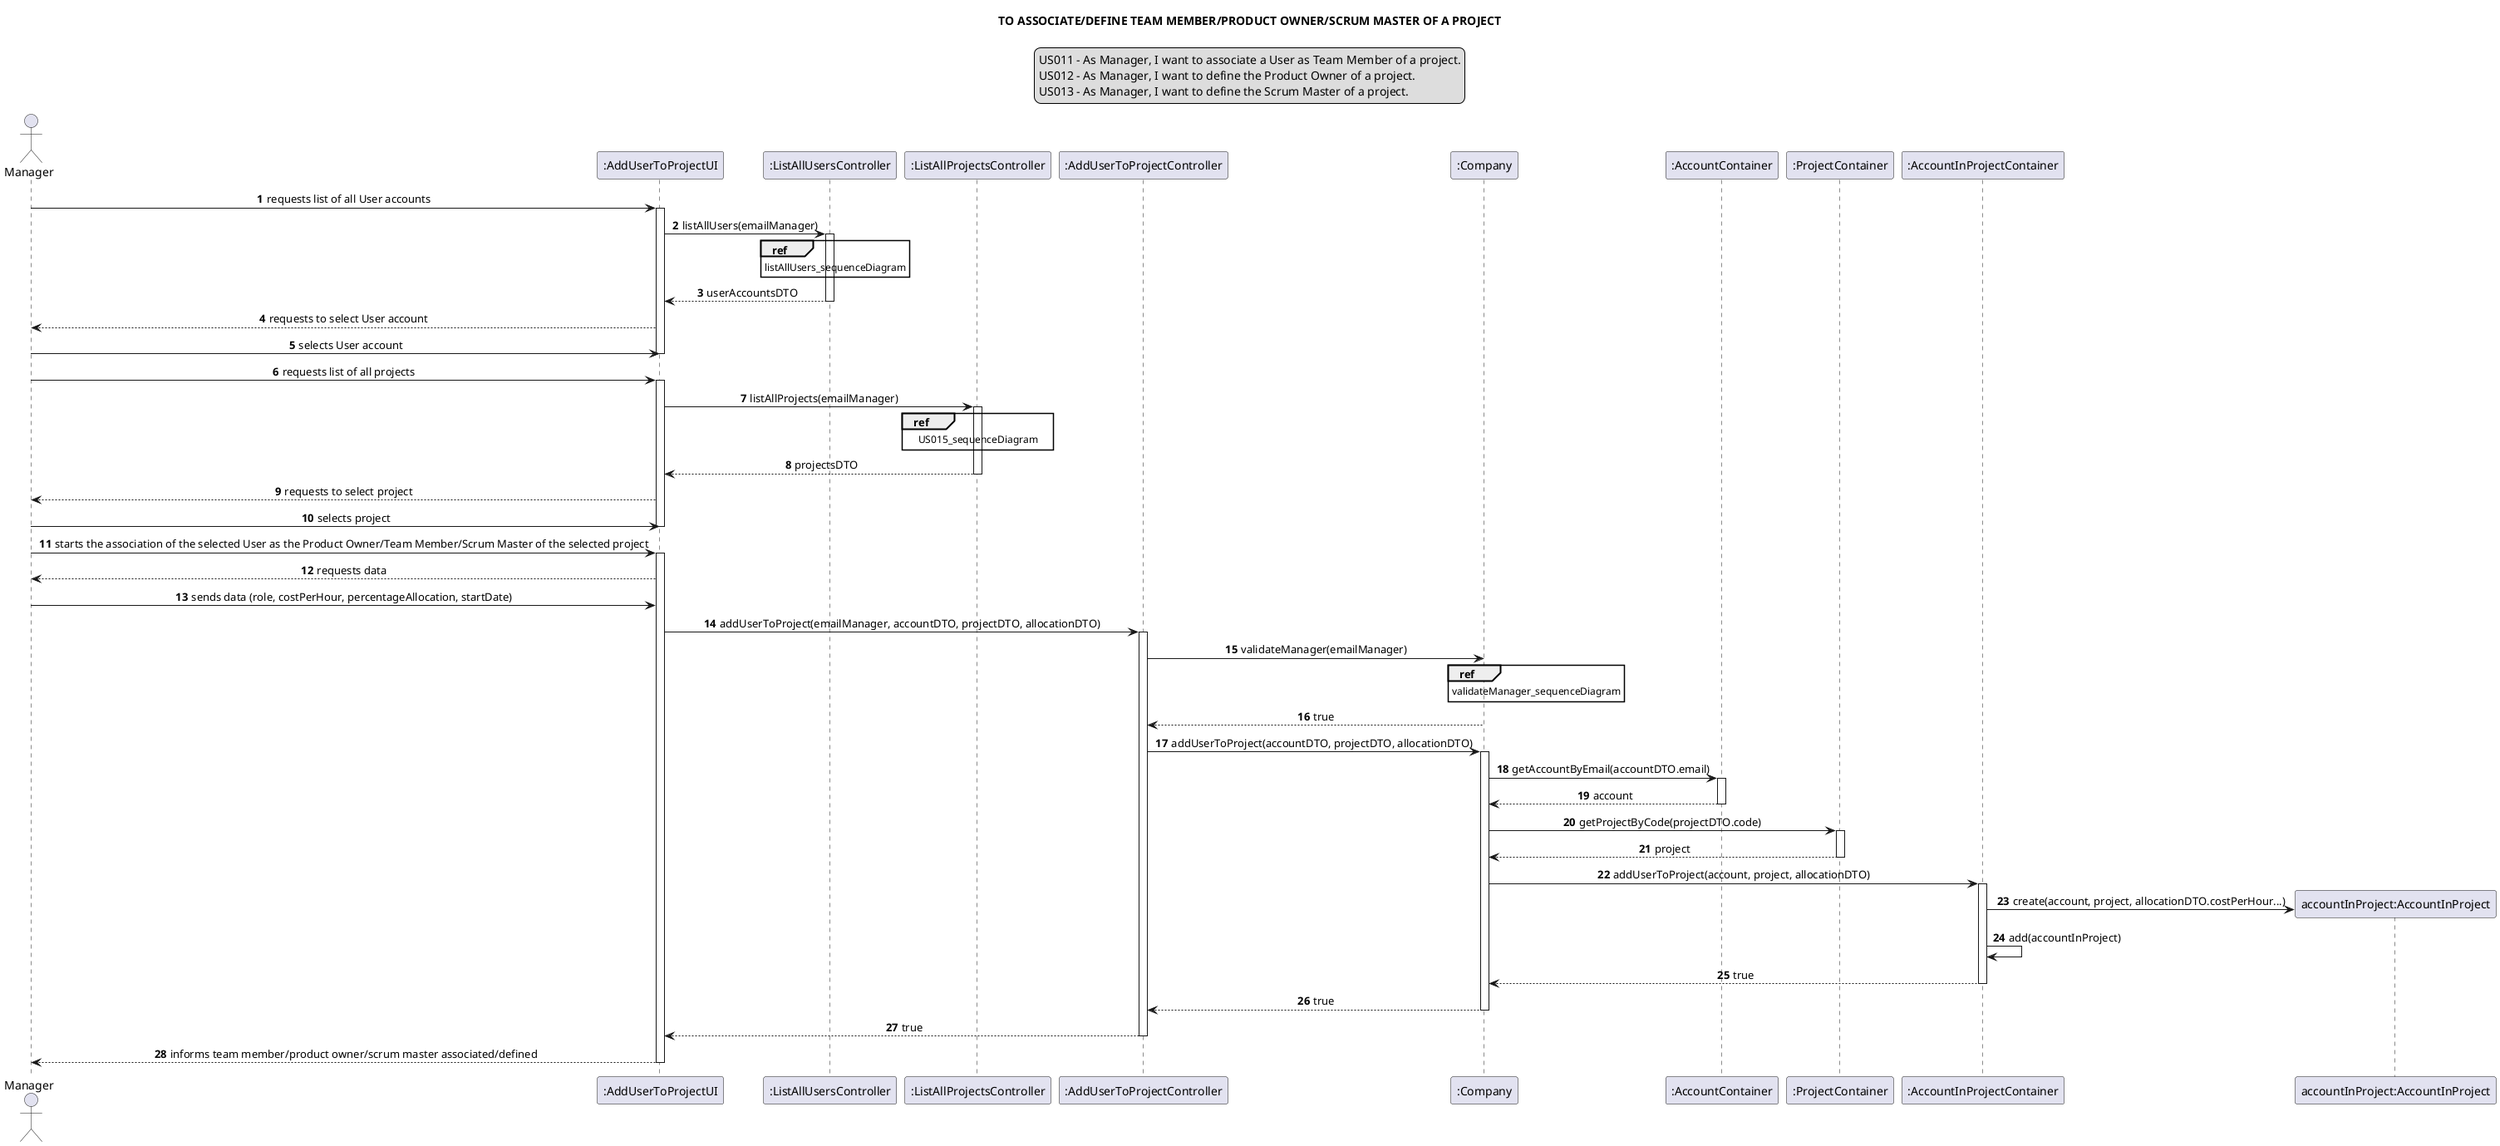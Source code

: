@startuml
skinparam sequenceMessageAlign center
title TO ASSOCIATE/DEFINE TEAM MEMBER/PRODUCT OWNER/SCRUM MASTER OF A PROJECT
legend top
US011 - As Manager, I want to associate a User as Team Member of a project.
US012 - As Manager, I want to define the Product Owner of a project.
US013 - As Manager, I want to define the Scrum Master of a project.
end legend
autonumber


actor Manager
participant ":AddUserToProjectUI" as ui
participant ":ListAllUsersController" as usersController
participant ":ListAllProjectsController" as projectsController
participant ":AddUserToProjectController" as controller
participant ":Company" as company
participant ":AccountContainer"
participant ":ProjectContainer"
participant ":AccountInProjectContainer" as accinprojcont
participant "accountInProject:AccountInProject" as accinproj

Manager -> ui: requests list of all User accounts
activate ui
ui -> usersController: listAllUsers(emailManager)
activate usersController
ref over usersController: listAllUsers_sequenceDiagram
usersController --> ui: userAccountsDTO
deactivate usersController
ui --> Manager: requests to select User account
Manager -> ui: selects User account
deactivate ui
Manager -> ui: requests list of all projects
activate ui
ui -> projectsController: listAllProjects(emailManager)
activate projectsController
ref over projectsController: US015_sequenceDiagram
projectsController --> ui: projectsDTO
deactivate projectsController
ui --> Manager: requests to select project
Manager -> ui: selects project
deactivate ui


Manager -> ui: starts the association of the selected User as the Product Owner/Team Member/Scrum Master of the selected project
activate ui
ui --> Manager: requests data
Manager -> ui: sends data (role, costPerHour, percentageAllocation, startDate)
ui -> controller: addUserToProject(emailManager, accountDTO, projectDTO, allocationDTO)
activate controller
controller -> company: validateManager(emailManager)
ref over company: validateManager_sequenceDiagram
company --> controller: true
controller -> company: addUserToProject(accountDTO, projectDTO, allocationDTO)
activate company
company -> ":AccountContainer": getAccountByEmail(accountDTO.email)
activate ":AccountContainer"
":AccountContainer" --> company: account
deactivate ":AccountContainer"
company -> ":ProjectContainer": getProjectByCode(projectDTO.code)
activate ":ProjectContainer"
":ProjectContainer" --> company: project
deactivate ":ProjectContainer"
company -> accinprojcont: addUserToProject(account, project, allocationDTO)
activate accinprojcont
create accinproj
accinprojcont -> accinproj :create(account, project, allocationDTO.costPerHour...)
accinprojcont -> accinprojcont: add(accountInProject)
accinprojcont --> company: true
deactivate accinprojcont
company --> controller: true
deactivate company
controller --> ui: true
deactivate controller
ui --> Manager: informs team member/product owner/scrum master associated/defined
deactivate ui
@enduml